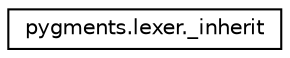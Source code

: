 digraph "Graphical Class Hierarchy"
{
 // LATEX_PDF_SIZE
  edge [fontname="Helvetica",fontsize="10",labelfontname="Helvetica",labelfontsize="10"];
  node [fontname="Helvetica",fontsize="10",shape=record];
  rankdir="LR";
  Node0 [label="pygments.lexer._inherit",height=0.2,width=0.4,color="black", fillcolor="white", style="filled",URL="$classpygments_1_1lexer_1_1__inherit.html",tooltip=" "];
}
